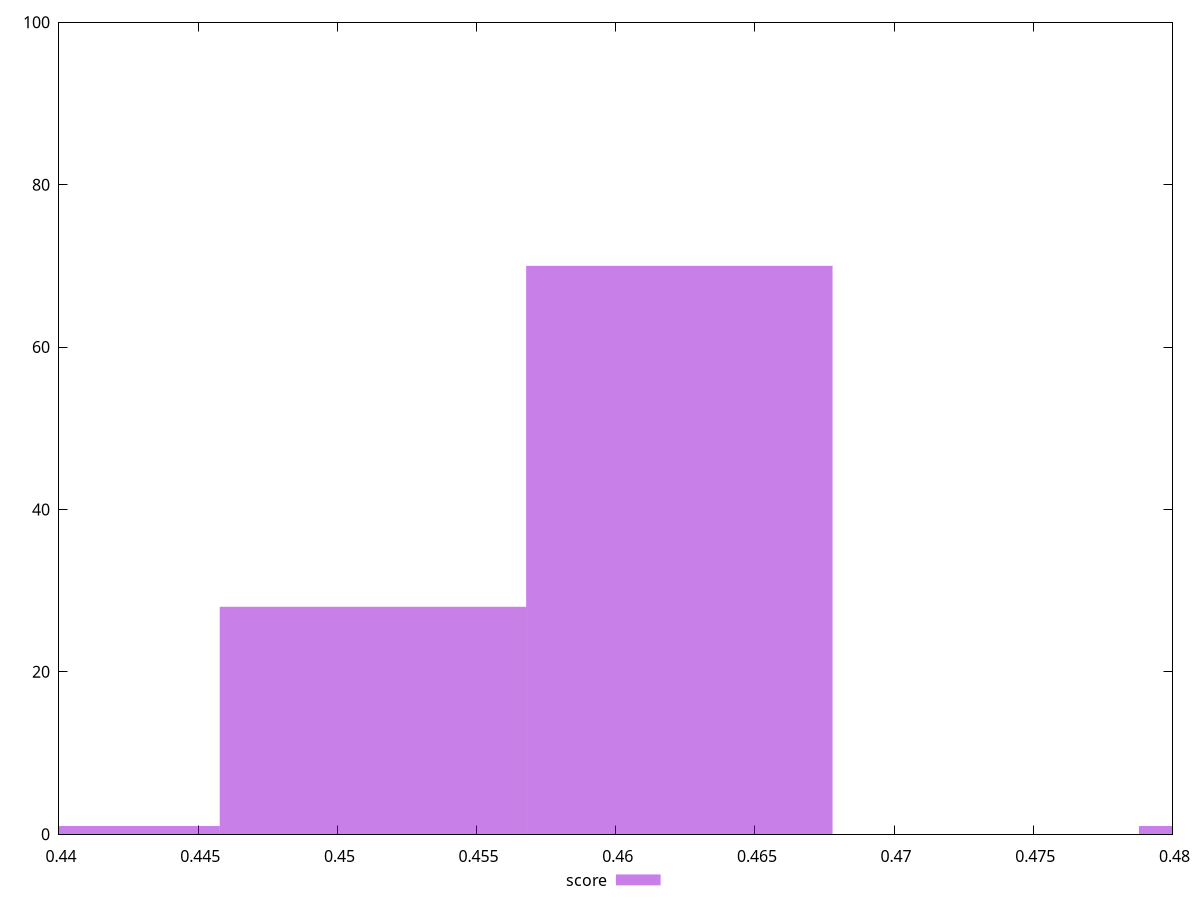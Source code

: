 reset

$score <<EOF
0.4402705430963637 1
0.46228407025118184 70
0.45127730667377275 28
0.48429759740600004 1
EOF

set key outside below
set boxwidth 0.011006763577409092
set xrange [0.44:0.48]
set yrange [0:100]
set trange [0:100]
set style fill transparent solid 0.5 noborder
set terminal svg size 640, 490 enhanced background rgb 'white'
set output "report_00017_2021-02-10T15-08-03.406Z/unused-javascript/samples/pages+cached+noadtech+nomedia+nocss/score/histogram.svg"

plot $score title "score" with boxes

reset
